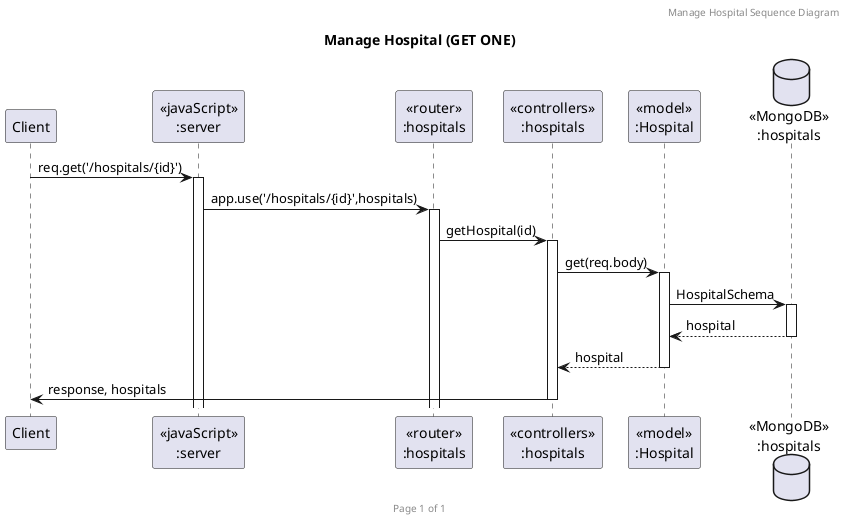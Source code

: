 @startuml Manage Hospital (GET ONE)

header Manage Hospital Sequence Diagram
footer Page %page% of %lastpage%
title "Manage Hospital (GET ONE)"

participant "Client" as client
participant "<<javaScript>>\n:server" as server
participant "<<router>>\n:hospitals" as routerHospitals
participant "<<controllers>>\n:hospitals" as controllersHospitals
participant "<<model>>\n:Hospital" as modelHospital
database "<<MongoDB>>\n:hospitals" as HospitalsDatabase

client->server ++:req.get('/hospitals/{id}')
server->routerHospitals ++:app.use('/hospitals/{id}',hospitals)
routerHospitals -> controllersHospitals ++:getHospital(id)
controllersHospitals->modelHospital ++:get(req.body)
modelHospital ->HospitalsDatabase ++: HospitalSchema
HospitalsDatabase --> modelHospital --: hospital
controllersHospitals <-- modelHospital --:hospital
controllersHospitals->client --:response, hospitals

@enduml
